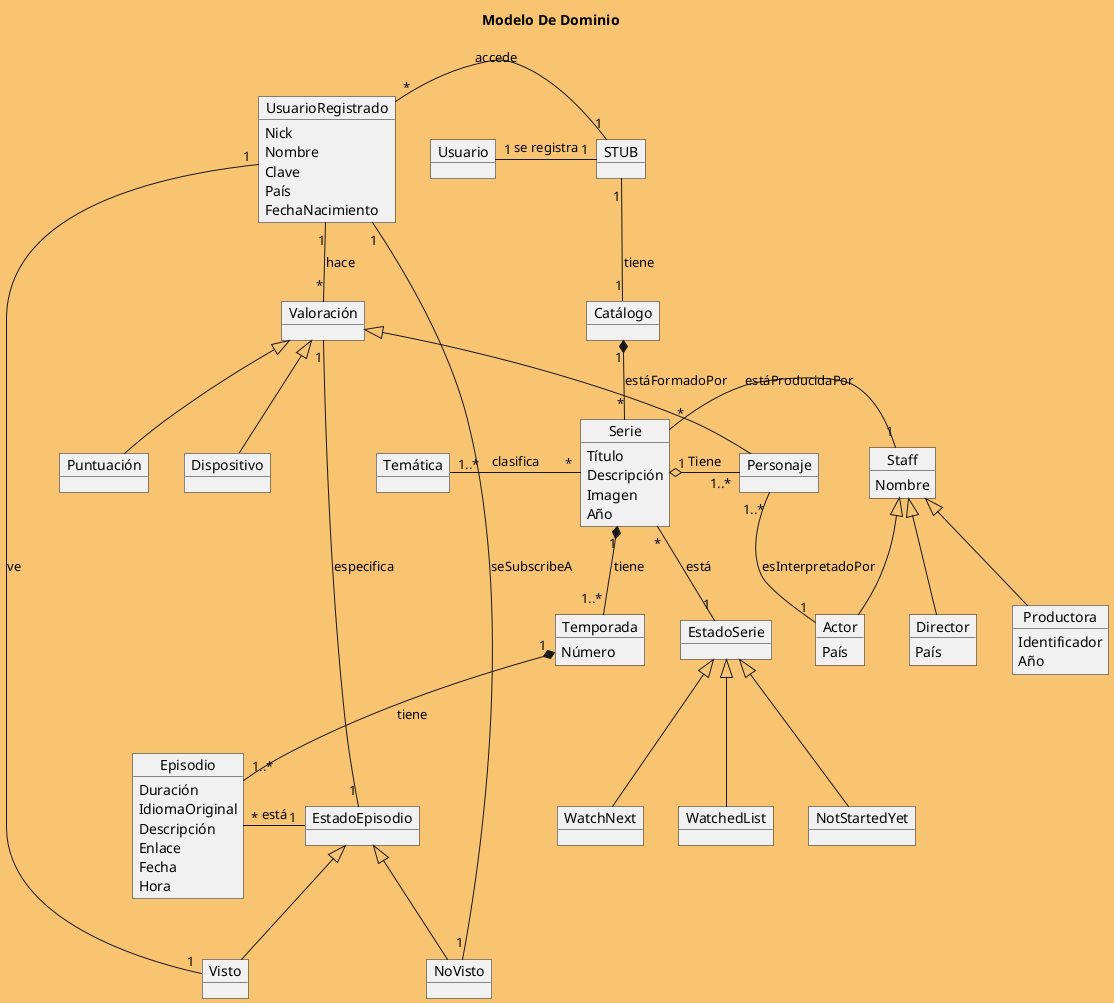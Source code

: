@startuml

title Modelo De Dominio

skinparam backgroundcolor #F8C471

object Usuario
object STUB
object UsuarioRegistrado {
    Nick
    Nombre
    Clave
    País
    FechaNacimiento
}
object Catálogo
object Serie {
    Título
    Descripción
    Imagen
    Año
}
object Temática
object Temporada {
    Número
}
object Episodio {
    Duración
    IdiomaOriginal
    Descripción
    Enlace
    Fecha
    Hora
}
object EstadoEpisodio
object Visto
object NoVisto
object EstadoSerie
object WatchNext
object WatchedList
object NotStartedYet
object Staff {
    Nombre
}
object Actor {
    País
}
object Director {
    País
}
object Productora {
    Identificador
    Año
}
object Valoración
object Puntuación
object Dispositivo
object Personaje
Usuario "1" - "1" STUB: se registra
UsuarioRegistrado "*" - "1" STUB: accede
UsuarioRegistrado "1" - "*" Valoración: hace
STUB "1" -- "1" Catálogo: tiene
Catálogo "1" *-- "*" Serie: estáFormadoPor
Temática "1..*" - "*" Serie: clasifica
Serie "*" - "1" Staff: estáProducidaPor
Serie "1" *-- "1..*" Temporada: tiene /'Composición'/
Serie "*" -- "1" EstadoSerie: está
EstadoSerie <|-- WatchNext
EstadoSerie <|-- WatchedList
EstadoSerie <|-- NotStartedYet
Temporada "1" *-- "1..*" Episodio: tiene
Staff <|-- Actor
Staff <|-- Productora
Staff <|-- Director
Episodio "*" - "1" EstadoEpisodio: está
EstadoEpisodio <|-- Visto
EstadoEpisodio <|-- NoVisto
Valoración "1" - "1" EstadoEpisodio: especifica
Valoración <|-- Personaje /'Herencia'/
Valoración <|-- Dispositivo
Valoración <|-- Puntuación
Personaje "1..*" - "1" Actor: esInterpretadoPor
Serie "1" o- "1..*" Personaje: Tiene
UsuarioRegistrado "1" - "1" Visto: ve
UsuarioRegistrado "1" - "1" NoVisto: seSubscribeA
/'o-- Agregación'/



@enduml